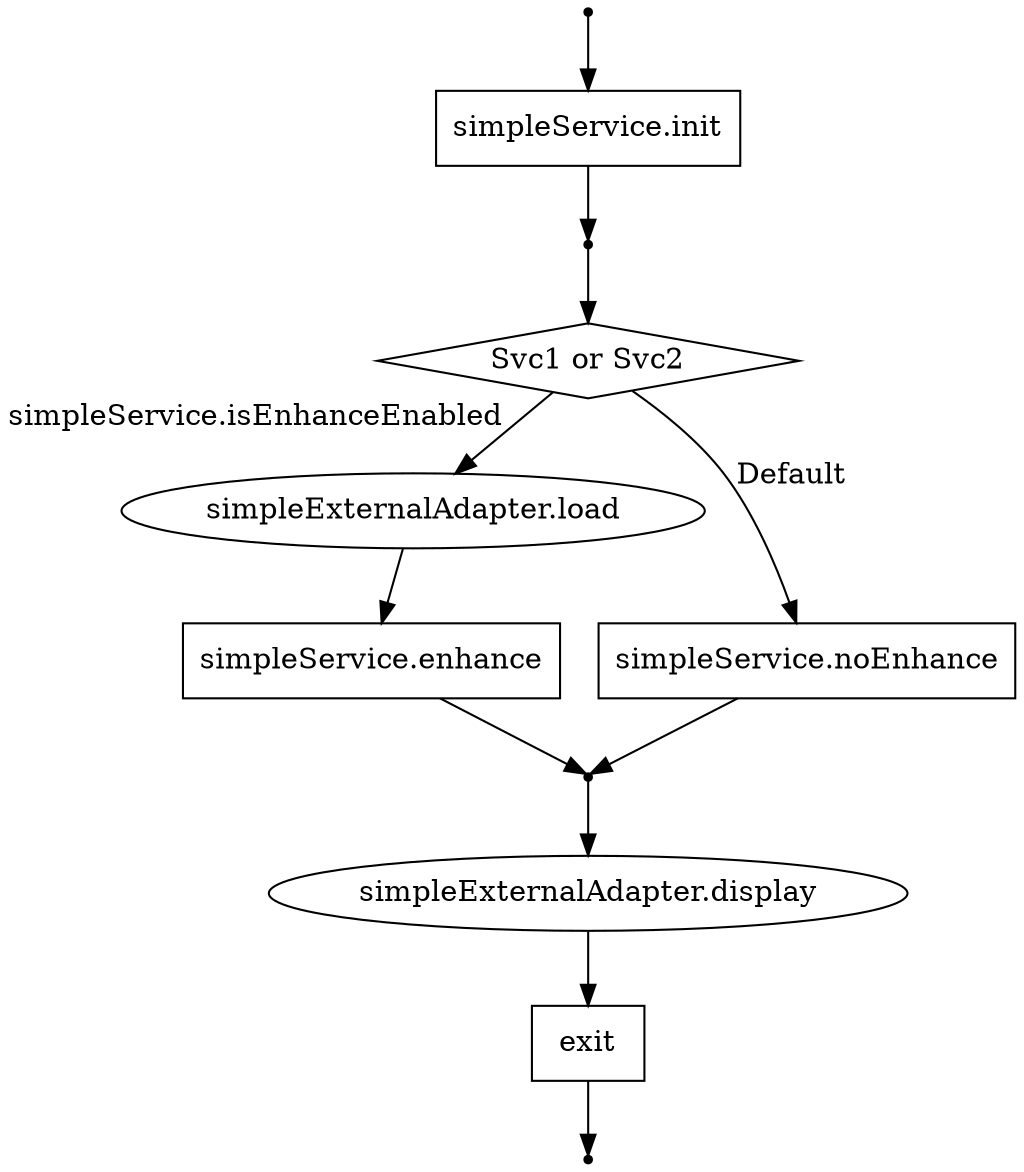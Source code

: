 // TBD
digraph "SimpleFlow" {
    "enhanced" [ label="", shape="point"  ];
    "4be0b5e2-a0e8-4975-a233-32ae4b2e67c6" [ label="simpleExternalAdapter.load", shape="ellipse"  ];
    "inputDataPoint" [ label="", shape="point"  ];
    "simpleService_init" [ label="", shape="point"  ];
    "exit" [ label="", shape="point"  ];
    "5d2e3dbc-2069-413a-82c6-943ba95b6208_simpleService_noEnhance" [ label="simpleService.noEnhance", shape="box"  ];
    "cond_8ff14989-d9f1-42af-a0c4-9dd9479cfa44" [ label="Svc1 or Svc2", shape="diamond"  ];
    "7b84172a-1278-4207-a84d-4c5d40ffd8fe_simpleService_enhance" [ label="simpleService.enhance", shape="box"  ];
    "43895306-8faa-47af-9c70-a64345160daa_simpleService_init" [ label="simpleService.init", shape="box"  ];
    "9319a697-8951-4ca7-b7c9-4c82eb095844_exit" [ label="exit", shape="box"  ];
    "22555c9f-917d-48a5-b928-911154c75742" [ label="simpleExternalAdapter.display", shape="ellipse"  ];
    "inputDataPoint" -> "43895306-8faa-47af-9c70-a64345160daa_simpleService_init" [ xlabel=""  ];
    "43895306-8faa-47af-9c70-a64345160daa_simpleService_init" -> "simpleService_init" [ xlabel=""  ];
    "simpleService_init" -> "cond_8ff14989-d9f1-42af-a0c4-9dd9479cfa44" [ xlabel=""  ];
    "cond_8ff14989-d9f1-42af-a0c4-9dd9479cfa44" -> "4be0b5e2-a0e8-4975-a233-32ae4b2e67c6" [ xlabel="simpleService.isEnhanceEnabled"  ];
    "4be0b5e2-a0e8-4975-a233-32ae4b2e67c6" -> "7b84172a-1278-4207-a84d-4c5d40ffd8fe_simpleService_enhance" [ xlabel=""  ];
    "7b84172a-1278-4207-a84d-4c5d40ffd8fe_simpleService_enhance" -> "enhanced" [ xlabel=""  ];
    "enhanced" -> "22555c9f-917d-48a5-b928-911154c75742" [ xlabel=""  ];
    "22555c9f-917d-48a5-b928-911154c75742" -> "9319a697-8951-4ca7-b7c9-4c82eb095844_exit" [ xlabel=""  ];
    "9319a697-8951-4ca7-b7c9-4c82eb095844_exit" -> "exit" [ xlabel=""  ];
    "cond_8ff14989-d9f1-42af-a0c4-9dd9479cfa44" -> "5d2e3dbc-2069-413a-82c6-943ba95b6208_simpleService_noEnhance" [ xlabel="Default"  ];
    "5d2e3dbc-2069-413a-82c6-943ba95b6208_simpleService_noEnhance" -> "enhanced" [ xlabel=""  ];
}